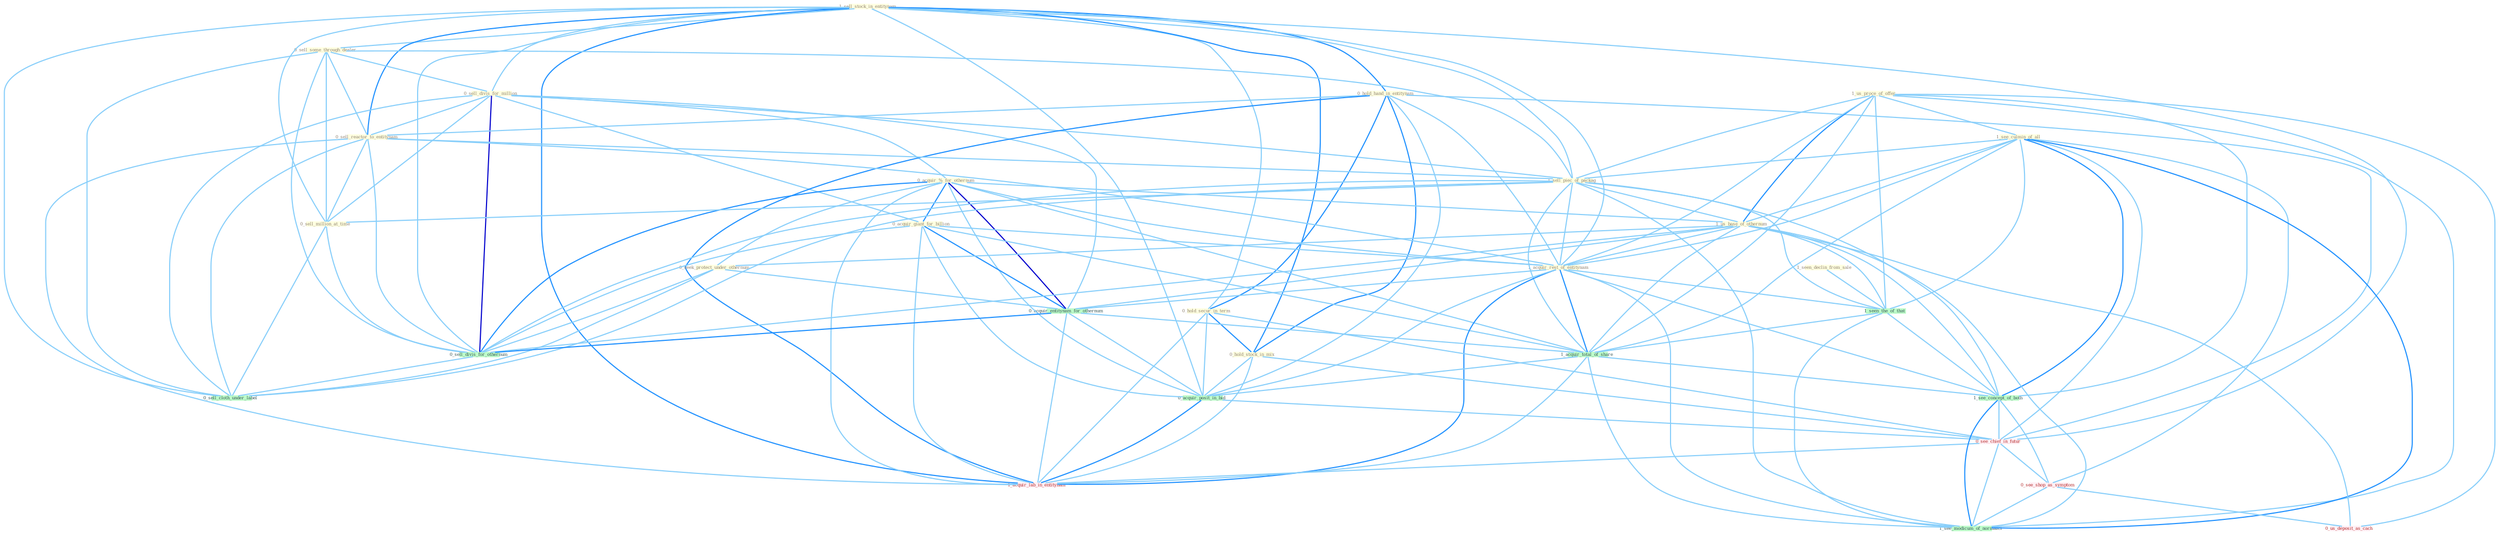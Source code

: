 Graph G{ 
    node
    [shape=polygon,style=filled,width=.5,height=.06,color="#BDFCC9",fixedsize=true,fontsize=4,
    fontcolor="#2f4f4f"];
    {node
    [color="#ffffe0", fontcolor="#8b7d6b"] "1_seen_declin_from_sale " "1_sell_stock_in_entitynam " "0_sell_some_through_dealer " "0_sell_divis_for_million " "0_hold_hand_in_entitynam " "0_acquir_%_for_othernum " "1_us_proce_of_offer " "0_sell_reactor_to_entitynam " "1_see_culmin_of_all " "1_sell_piec_of_packag " "0_acquir_giant_for_billion " "1_us_base_of_othernum " "0_seek_protect_under_othernum " "1_acquir_rest_of_entitynam " "0_hold_secur_in_term " "0_sell_million_at_time " "0_hold_stock_in_mix "}
{node [color="#fff0f5", fontcolor="#b22222"] "0_see_chief_in_futur " "0_see_shop_as_symptom " "1_acquir_lab_in_entitynam " "0_us_deposit_as_cach "}
edge [color="#B0E2FF"];

	"1_seen_declin_from_sale " -- "1_seen_the_of_that " [w="1", color="#87cefa" ];
	"1_sell_stock_in_entitynam " -- "0_sell_some_through_dealer " [w="1", color="#87cefa" ];
	"1_sell_stock_in_entitynam " -- "0_sell_divis_for_million " [w="1", color="#87cefa" ];
	"1_sell_stock_in_entitynam " -- "0_hold_hand_in_entitynam " [w="2", color="#1e90ff" , len=0.8];
	"1_sell_stock_in_entitynam " -- "0_sell_reactor_to_entitynam " [w="2", color="#1e90ff" , len=0.8];
	"1_sell_stock_in_entitynam " -- "1_sell_piec_of_packag " [w="1", color="#87cefa" ];
	"1_sell_stock_in_entitynam " -- "1_acquir_rest_of_entitynam " [w="1", color="#87cefa" ];
	"1_sell_stock_in_entitynam " -- "0_hold_secur_in_term " [w="1", color="#87cefa" ];
	"1_sell_stock_in_entitynam " -- "0_sell_million_at_time " [w="1", color="#87cefa" ];
	"1_sell_stock_in_entitynam " -- "0_hold_stock_in_mix " [w="2", color="#1e90ff" , len=0.8];
	"1_sell_stock_in_entitynam " -- "0_sell_divis_for_othernum " [w="1", color="#87cefa" ];
	"1_sell_stock_in_entitynam " -- "0_sell_cloth_under_label " [w="1", color="#87cefa" ];
	"1_sell_stock_in_entitynam " -- "0_acquir_posit_in_bid " [w="1", color="#87cefa" ];
	"1_sell_stock_in_entitynam " -- "0_see_chief_in_futur " [w="1", color="#87cefa" ];
	"1_sell_stock_in_entitynam " -- "1_acquir_lab_in_entitynam " [w="2", color="#1e90ff" , len=0.8];
	"0_sell_some_through_dealer " -- "0_sell_divis_for_million " [w="1", color="#87cefa" ];
	"0_sell_some_through_dealer " -- "0_sell_reactor_to_entitynam " [w="1", color="#87cefa" ];
	"0_sell_some_through_dealer " -- "1_sell_piec_of_packag " [w="1", color="#87cefa" ];
	"0_sell_some_through_dealer " -- "0_sell_million_at_time " [w="1", color="#87cefa" ];
	"0_sell_some_through_dealer " -- "0_sell_divis_for_othernum " [w="1", color="#87cefa" ];
	"0_sell_some_through_dealer " -- "0_sell_cloth_under_label " [w="1", color="#87cefa" ];
	"0_sell_divis_for_million " -- "0_acquir_%_for_othernum " [w="1", color="#87cefa" ];
	"0_sell_divis_for_million " -- "0_sell_reactor_to_entitynam " [w="1", color="#87cefa" ];
	"0_sell_divis_for_million " -- "1_sell_piec_of_packag " [w="1", color="#87cefa" ];
	"0_sell_divis_for_million " -- "0_acquir_giant_for_billion " [w="1", color="#87cefa" ];
	"0_sell_divis_for_million " -- "0_sell_million_at_time " [w="1", color="#87cefa" ];
	"0_sell_divis_for_million " -- "0_acquir_entitynam_for_othernum " [w="1", color="#87cefa" ];
	"0_sell_divis_for_million " -- "0_sell_divis_for_othernum " [w="3", color="#0000cd" , len=0.6];
	"0_sell_divis_for_million " -- "0_sell_cloth_under_label " [w="1", color="#87cefa" ];
	"0_hold_hand_in_entitynam " -- "0_sell_reactor_to_entitynam " [w="1", color="#87cefa" ];
	"0_hold_hand_in_entitynam " -- "1_acquir_rest_of_entitynam " [w="1", color="#87cefa" ];
	"0_hold_hand_in_entitynam " -- "0_hold_secur_in_term " [w="2", color="#1e90ff" , len=0.8];
	"0_hold_hand_in_entitynam " -- "0_hold_stock_in_mix " [w="2", color="#1e90ff" , len=0.8];
	"0_hold_hand_in_entitynam " -- "0_acquir_posit_in_bid " [w="1", color="#87cefa" ];
	"0_hold_hand_in_entitynam " -- "0_see_chief_in_futur " [w="1", color="#87cefa" ];
	"0_hold_hand_in_entitynam " -- "1_acquir_lab_in_entitynam " [w="2", color="#1e90ff" , len=0.8];
	"0_acquir_%_for_othernum " -- "0_acquir_giant_for_billion " [w="2", color="#1e90ff" , len=0.8];
	"0_acquir_%_for_othernum " -- "1_us_base_of_othernum " [w="1", color="#87cefa" ];
	"0_acquir_%_for_othernum " -- "0_seek_protect_under_othernum " [w="1", color="#87cefa" ];
	"0_acquir_%_for_othernum " -- "1_acquir_rest_of_entitynam " [w="1", color="#87cefa" ];
	"0_acquir_%_for_othernum " -- "0_acquir_entitynam_for_othernum " [w="3", color="#0000cd" , len=0.6];
	"0_acquir_%_for_othernum " -- "0_sell_divis_for_othernum " [w="2", color="#1e90ff" , len=0.8];
	"0_acquir_%_for_othernum " -- "1_acquir_total_of_share " [w="1", color="#87cefa" ];
	"0_acquir_%_for_othernum " -- "0_acquir_posit_in_bid " [w="1", color="#87cefa" ];
	"0_acquir_%_for_othernum " -- "1_acquir_lab_in_entitynam " [w="1", color="#87cefa" ];
	"1_us_proce_of_offer " -- "1_see_culmin_of_all " [w="1", color="#87cefa" ];
	"1_us_proce_of_offer " -- "1_sell_piec_of_packag " [w="1", color="#87cefa" ];
	"1_us_proce_of_offer " -- "1_us_base_of_othernum " [w="2", color="#1e90ff" , len=0.8];
	"1_us_proce_of_offer " -- "1_acquir_rest_of_entitynam " [w="1", color="#87cefa" ];
	"1_us_proce_of_offer " -- "1_seen_the_of_that " [w="1", color="#87cefa" ];
	"1_us_proce_of_offer " -- "1_acquir_total_of_share " [w="1", color="#87cefa" ];
	"1_us_proce_of_offer " -- "1_see_concept_of_both " [w="1", color="#87cefa" ];
	"1_us_proce_of_offer " -- "0_us_deposit_as_cach " [w="1", color="#87cefa" ];
	"1_us_proce_of_offer " -- "1_see_modicum_of_normalci " [w="1", color="#87cefa" ];
	"0_sell_reactor_to_entitynam " -- "1_sell_piec_of_packag " [w="1", color="#87cefa" ];
	"0_sell_reactor_to_entitynam " -- "1_acquir_rest_of_entitynam " [w="1", color="#87cefa" ];
	"0_sell_reactor_to_entitynam " -- "0_sell_million_at_time " [w="1", color="#87cefa" ];
	"0_sell_reactor_to_entitynam " -- "0_sell_divis_for_othernum " [w="1", color="#87cefa" ];
	"0_sell_reactor_to_entitynam " -- "0_sell_cloth_under_label " [w="1", color="#87cefa" ];
	"0_sell_reactor_to_entitynam " -- "1_acquir_lab_in_entitynam " [w="1", color="#87cefa" ];
	"1_see_culmin_of_all " -- "1_sell_piec_of_packag " [w="1", color="#87cefa" ];
	"1_see_culmin_of_all " -- "1_us_base_of_othernum " [w="1", color="#87cefa" ];
	"1_see_culmin_of_all " -- "1_acquir_rest_of_entitynam " [w="1", color="#87cefa" ];
	"1_see_culmin_of_all " -- "1_seen_the_of_that " [w="1", color="#87cefa" ];
	"1_see_culmin_of_all " -- "1_acquir_total_of_share " [w="1", color="#87cefa" ];
	"1_see_culmin_of_all " -- "1_see_concept_of_both " [w="2", color="#1e90ff" , len=0.8];
	"1_see_culmin_of_all " -- "0_see_chief_in_futur " [w="1", color="#87cefa" ];
	"1_see_culmin_of_all " -- "0_see_shop_as_symptom " [w="1", color="#87cefa" ];
	"1_see_culmin_of_all " -- "1_see_modicum_of_normalci " [w="2", color="#1e90ff" , len=0.8];
	"1_sell_piec_of_packag " -- "1_us_base_of_othernum " [w="1", color="#87cefa" ];
	"1_sell_piec_of_packag " -- "1_acquir_rest_of_entitynam " [w="1", color="#87cefa" ];
	"1_sell_piec_of_packag " -- "0_sell_million_at_time " [w="1", color="#87cefa" ];
	"1_sell_piec_of_packag " -- "1_seen_the_of_that " [w="1", color="#87cefa" ];
	"1_sell_piec_of_packag " -- "0_sell_divis_for_othernum " [w="1", color="#87cefa" ];
	"1_sell_piec_of_packag " -- "1_acquir_total_of_share " [w="1", color="#87cefa" ];
	"1_sell_piec_of_packag " -- "0_sell_cloth_under_label " [w="1", color="#87cefa" ];
	"1_sell_piec_of_packag " -- "1_see_concept_of_both " [w="1", color="#87cefa" ];
	"1_sell_piec_of_packag " -- "1_see_modicum_of_normalci " [w="1", color="#87cefa" ];
	"0_acquir_giant_for_billion " -- "1_acquir_rest_of_entitynam " [w="1", color="#87cefa" ];
	"0_acquir_giant_for_billion " -- "0_acquir_entitynam_for_othernum " [w="2", color="#1e90ff" , len=0.8];
	"0_acquir_giant_for_billion " -- "0_sell_divis_for_othernum " [w="1", color="#87cefa" ];
	"0_acquir_giant_for_billion " -- "1_acquir_total_of_share " [w="1", color="#87cefa" ];
	"0_acquir_giant_for_billion " -- "0_acquir_posit_in_bid " [w="1", color="#87cefa" ];
	"0_acquir_giant_for_billion " -- "1_acquir_lab_in_entitynam " [w="1", color="#87cefa" ];
	"1_us_base_of_othernum " -- "0_seek_protect_under_othernum " [w="1", color="#87cefa" ];
	"1_us_base_of_othernum " -- "1_acquir_rest_of_entitynam " [w="1", color="#87cefa" ];
	"1_us_base_of_othernum " -- "0_acquir_entitynam_for_othernum " [w="1", color="#87cefa" ];
	"1_us_base_of_othernum " -- "1_seen_the_of_that " [w="1", color="#87cefa" ];
	"1_us_base_of_othernum " -- "0_sell_divis_for_othernum " [w="1", color="#87cefa" ];
	"1_us_base_of_othernum " -- "1_acquir_total_of_share " [w="1", color="#87cefa" ];
	"1_us_base_of_othernum " -- "1_see_concept_of_both " [w="1", color="#87cefa" ];
	"1_us_base_of_othernum " -- "0_us_deposit_as_cach " [w="1", color="#87cefa" ];
	"1_us_base_of_othernum " -- "1_see_modicum_of_normalci " [w="1", color="#87cefa" ];
	"0_seek_protect_under_othernum " -- "0_acquir_entitynam_for_othernum " [w="1", color="#87cefa" ];
	"0_seek_protect_under_othernum " -- "0_sell_divis_for_othernum " [w="1", color="#87cefa" ];
	"0_seek_protect_under_othernum " -- "0_sell_cloth_under_label " [w="1", color="#87cefa" ];
	"1_acquir_rest_of_entitynam " -- "0_acquir_entitynam_for_othernum " [w="1", color="#87cefa" ];
	"1_acquir_rest_of_entitynam " -- "1_seen_the_of_that " [w="1", color="#87cefa" ];
	"1_acquir_rest_of_entitynam " -- "1_acquir_total_of_share " [w="2", color="#1e90ff" , len=0.8];
	"1_acquir_rest_of_entitynam " -- "0_acquir_posit_in_bid " [w="1", color="#87cefa" ];
	"1_acquir_rest_of_entitynam " -- "1_see_concept_of_both " [w="1", color="#87cefa" ];
	"1_acquir_rest_of_entitynam " -- "1_acquir_lab_in_entitynam " [w="2", color="#1e90ff" , len=0.8];
	"1_acquir_rest_of_entitynam " -- "1_see_modicum_of_normalci " [w="1", color="#87cefa" ];
	"0_hold_secur_in_term " -- "0_hold_stock_in_mix " [w="2", color="#1e90ff" , len=0.8];
	"0_hold_secur_in_term " -- "0_acquir_posit_in_bid " [w="1", color="#87cefa" ];
	"0_hold_secur_in_term " -- "0_see_chief_in_futur " [w="1", color="#87cefa" ];
	"0_hold_secur_in_term " -- "1_acquir_lab_in_entitynam " [w="1", color="#87cefa" ];
	"0_sell_million_at_time " -- "0_sell_divis_for_othernum " [w="1", color="#87cefa" ];
	"0_sell_million_at_time " -- "0_sell_cloth_under_label " [w="1", color="#87cefa" ];
	"0_hold_stock_in_mix " -- "0_acquir_posit_in_bid " [w="1", color="#87cefa" ];
	"0_hold_stock_in_mix " -- "0_see_chief_in_futur " [w="1", color="#87cefa" ];
	"0_hold_stock_in_mix " -- "1_acquir_lab_in_entitynam " [w="1", color="#87cefa" ];
	"0_acquir_entitynam_for_othernum " -- "0_sell_divis_for_othernum " [w="2", color="#1e90ff" , len=0.8];
	"0_acquir_entitynam_for_othernum " -- "1_acquir_total_of_share " [w="1", color="#87cefa" ];
	"0_acquir_entitynam_for_othernum " -- "0_acquir_posit_in_bid " [w="1", color="#87cefa" ];
	"0_acquir_entitynam_for_othernum " -- "1_acquir_lab_in_entitynam " [w="1", color="#87cefa" ];
	"1_seen_the_of_that " -- "1_acquir_total_of_share " [w="1", color="#87cefa" ];
	"1_seen_the_of_that " -- "1_see_concept_of_both " [w="1", color="#87cefa" ];
	"1_seen_the_of_that " -- "1_see_modicum_of_normalci " [w="1", color="#87cefa" ];
	"0_sell_divis_for_othernum " -- "0_sell_cloth_under_label " [w="1", color="#87cefa" ];
	"1_acquir_total_of_share " -- "0_acquir_posit_in_bid " [w="1", color="#87cefa" ];
	"1_acquir_total_of_share " -- "1_see_concept_of_both " [w="1", color="#87cefa" ];
	"1_acquir_total_of_share " -- "1_acquir_lab_in_entitynam " [w="1", color="#87cefa" ];
	"1_acquir_total_of_share " -- "1_see_modicum_of_normalci " [w="1", color="#87cefa" ];
	"0_acquir_posit_in_bid " -- "0_see_chief_in_futur " [w="1", color="#87cefa" ];
	"0_acquir_posit_in_bid " -- "1_acquir_lab_in_entitynam " [w="2", color="#1e90ff" , len=0.8];
	"1_see_concept_of_both " -- "0_see_chief_in_futur " [w="1", color="#87cefa" ];
	"1_see_concept_of_both " -- "0_see_shop_as_symptom " [w="1", color="#87cefa" ];
	"1_see_concept_of_both " -- "1_see_modicum_of_normalci " [w="2", color="#1e90ff" , len=0.8];
	"0_see_chief_in_futur " -- "0_see_shop_as_symptom " [w="1", color="#87cefa" ];
	"0_see_chief_in_futur " -- "1_acquir_lab_in_entitynam " [w="1", color="#87cefa" ];
	"0_see_chief_in_futur " -- "1_see_modicum_of_normalci " [w="1", color="#87cefa" ];
	"0_see_shop_as_symptom " -- "0_us_deposit_as_cach " [w="1", color="#87cefa" ];
	"0_see_shop_as_symptom " -- "1_see_modicum_of_normalci " [w="1", color="#87cefa" ];
}